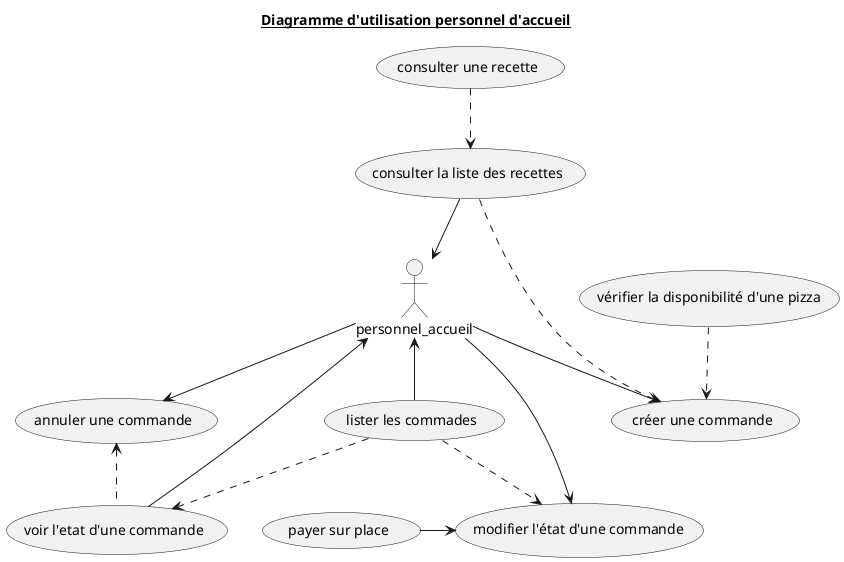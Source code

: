 @startuml 2_Accueil_UseCaseDiagram

title <u>Diagramme d'utilisation personnel d'accueil</u>
'left to right direction
actor personnel_accueil as ACCUEIL

'COMMANDES
    (créer une commande) AS CREATE_CMD
    (lister les commades) AS LIST_CMD
    (voir l'etat d'une commande) AS SHOW_STATE_CMD
    (modifier l'état d'une commande) AS MODIFY_STATE_CMD
    (payer sur place) AS PAY_STORE_CMD
    (annuler une commande) AS CANCEL_CMD

' RECETTE
    (consulter la liste des recettes) AS LIST_RECIPE
    (consulter une recette) AS SHOW_RECIPE
    (vérifier la disponibilité d'une pizza) AS AVAIL_RECIPE

' INGREDIENTS

ACCUEIL <-u- LIST_RECIPE
ACCUEIL --> CREATE_CMD

ACCUEIL --> MODIFY_STATE_CMD

ACCUEIL <-- LIST_CMD
ACCUEIL <-- SHOW_STATE_CMD
ACCUEIL --> CANCEL_CMD

SHOW_RECIPE ..> LIST_RECIPE
AVAIL_RECIPE ..> CREATE_CMD

SHOW_STATE_CMD .l.> CANCEL_CMD
PAY_STORE_CMD -r-> MODIFY_STATE_CMD
LIST_CMD ..> SHOW_STATE_CMD
LIST_CMD ..> MODIFY_STATE_CMD

LIST_RECIPE ..> CREATE_CMD

@enduml